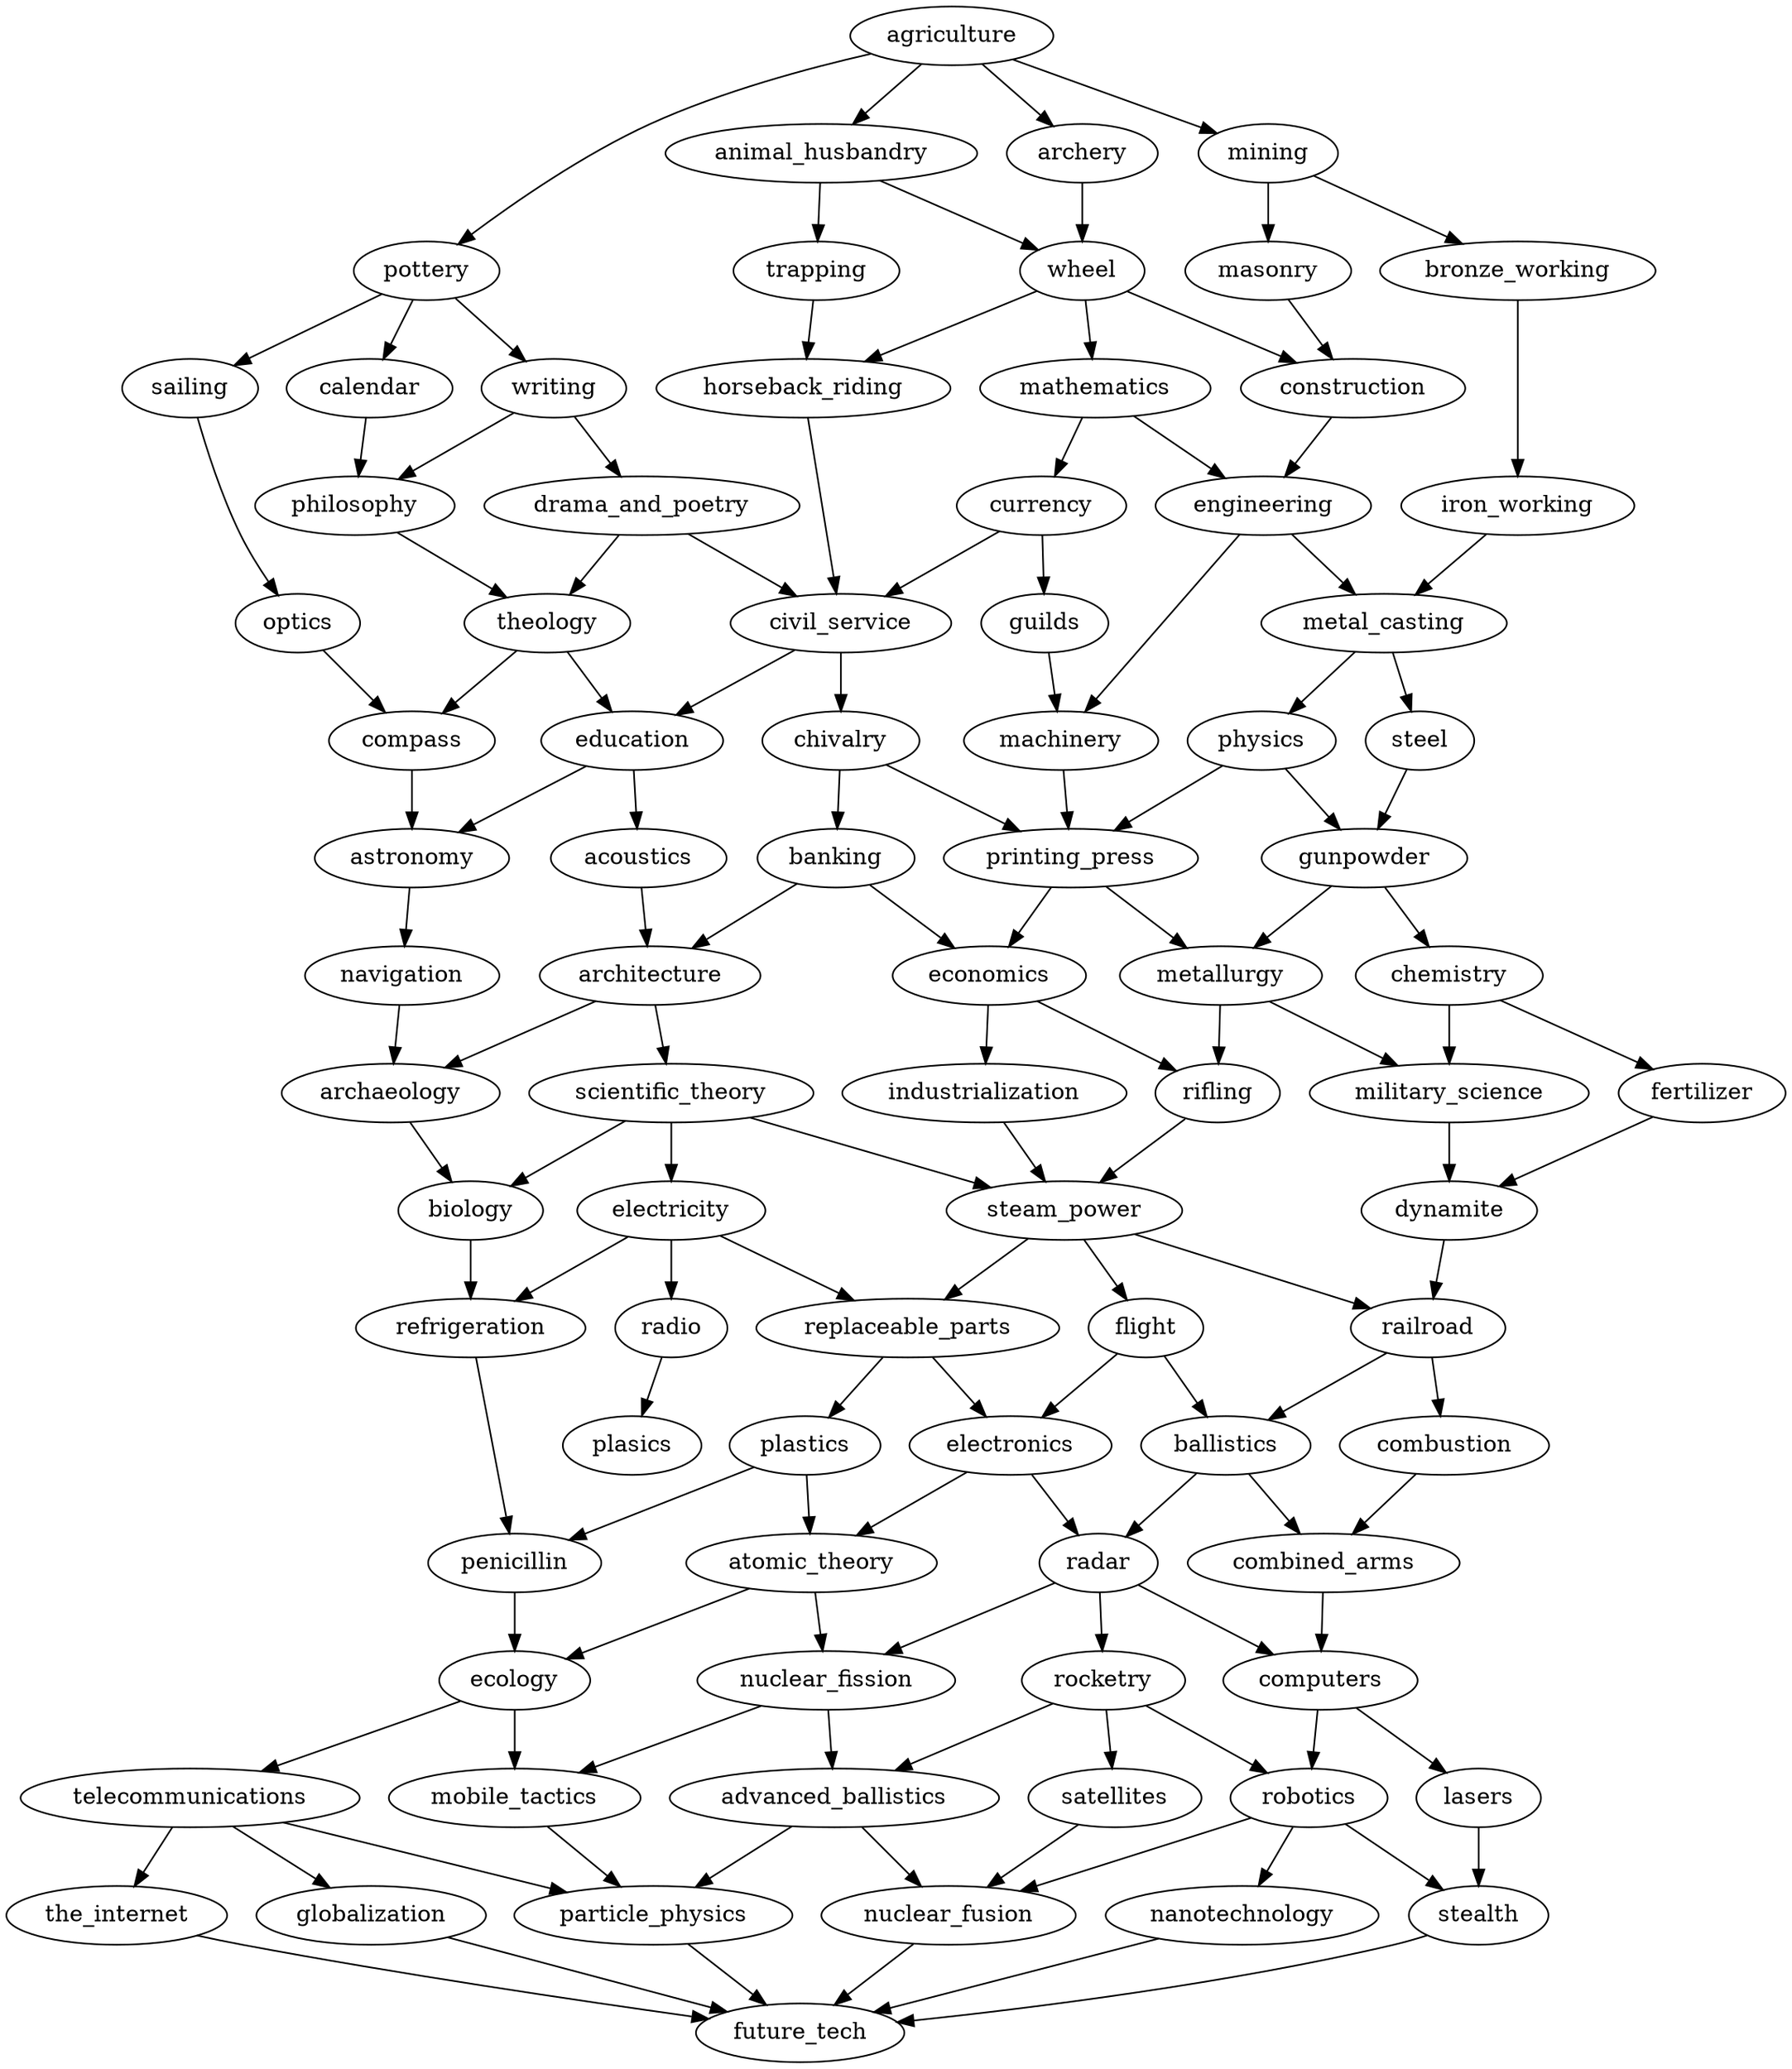 digraph civ5 {
    agriculture -> {pottery; animal_husbandry; archery; mining};
    pottery -> {sailing; calendar; writing};
    animal_husbandry -> {trapping; wheel};
    archery -> {wheel};
    mining -> {masonry; bronze_working};
    sailing -> {optics};
    calendar -> {philosophy};
    writing -> {philosophy; drama_and_poetry};
    trapping -> {horseback_riding};
    wheel -> {horseback_riding; mathematics; construction};
    masonry -> {construction};
    bronze_working -> {iron_working};
    optics -> {compass};
    philosophy -> {theology};
    drama_and_poetry -> {theology; civil_service};
    horseback_riding -> {civil_service};
    mathematics -> {currency; engineering};
    construction -> {engineering};
    currency -> {civil_service; guilds};
    engineering -> {metal_casting; machinery};
    iron_working -> {metal_casting};
    theology -> {compass; education};
    civil_service -> {education; chivalry};
    guilds -> {machinery};
    metal_casting -> {physics; steel};
    compass -> {astronomy};
    education -> {astronomy; acoustics};
    chivalry -> {printing_press; banking};
    machinery -> {printing_press};
    physics -> {printing_press; gunpowder};
    steel -> {gunpowder};
    astronomy -> {navigation};
    acoustics -> {architecture};
    banking -> {architecture; economics};
    printing_press -> {economics; metallurgy};
    gunpowder -> {metallurgy; chemistry};
    navigation -> {archaeology};
    architecture -> {scientific_theory; archaeology};
    economics -> {industrialization; rifling};
    metallurgy -> {rifling; military_science};
    chemistry -> {military_science; fertilizer};
    archaeology -> {biology};
    scientific_theory -> {biology; electricity; steam_power};
    industrialization -> {steam_power};
    rifling -> {steam_power};
    military_science -> {dynamite};
    fertilizer -> {dynamite};
    biology -> {refrigeration};
    electricity -> {refrigeration; radio; replaceable_parts};
    steam_power -> {replaceable_parts; flight; railroad};
    dynamite -> {railroad};
    refrigeration -> {penicillin};
    radio -> {plasics};
    replaceable_parts -> {plastics; electronics};
    flight -> {electronics; ballistics};
    railroad -> {ballistics; combustion};
    plastics -> {penicillin; atomic_theory};
    electronics -> {atomic_theory; radar};
    ballistics -> {radar; combined_arms};
    combustion -> {combined_arms};
    penicillin -> {ecology};
    atomic_theory -> {ecology; nuclear_fission};
    radar -> {nuclear_fission; rocketry; computers};
    combined_arms -> {computers};
    ecology -> {telecommunications; mobile_tactics};
    nuclear_fission -> {mobile_tactics; advanced_ballistics};
    rocketry -> {advanced_ballistics; satellites; robotics};
    computers -> {robotics; lasers};
    telecommunications -> {the_internet; globalization; particle_physics};
    mobile_tactics -> {particle_physics};
    advanced_ballistics -> {particle_physics; nuclear_fusion};
    satellites -> {nuclear_fusion};
    robotics -> {nuclear_fusion; nanotechnology; stealth};
    lasers -> {stealth};
    the_internet -> {future_tech};
    globalization -> {future_tech};
    particle_physics -> {future_tech};
    nuclear_fusion -> {future_tech};
    nanotechnology -> {future_tech};
    stealth -> {future_tech};
}
